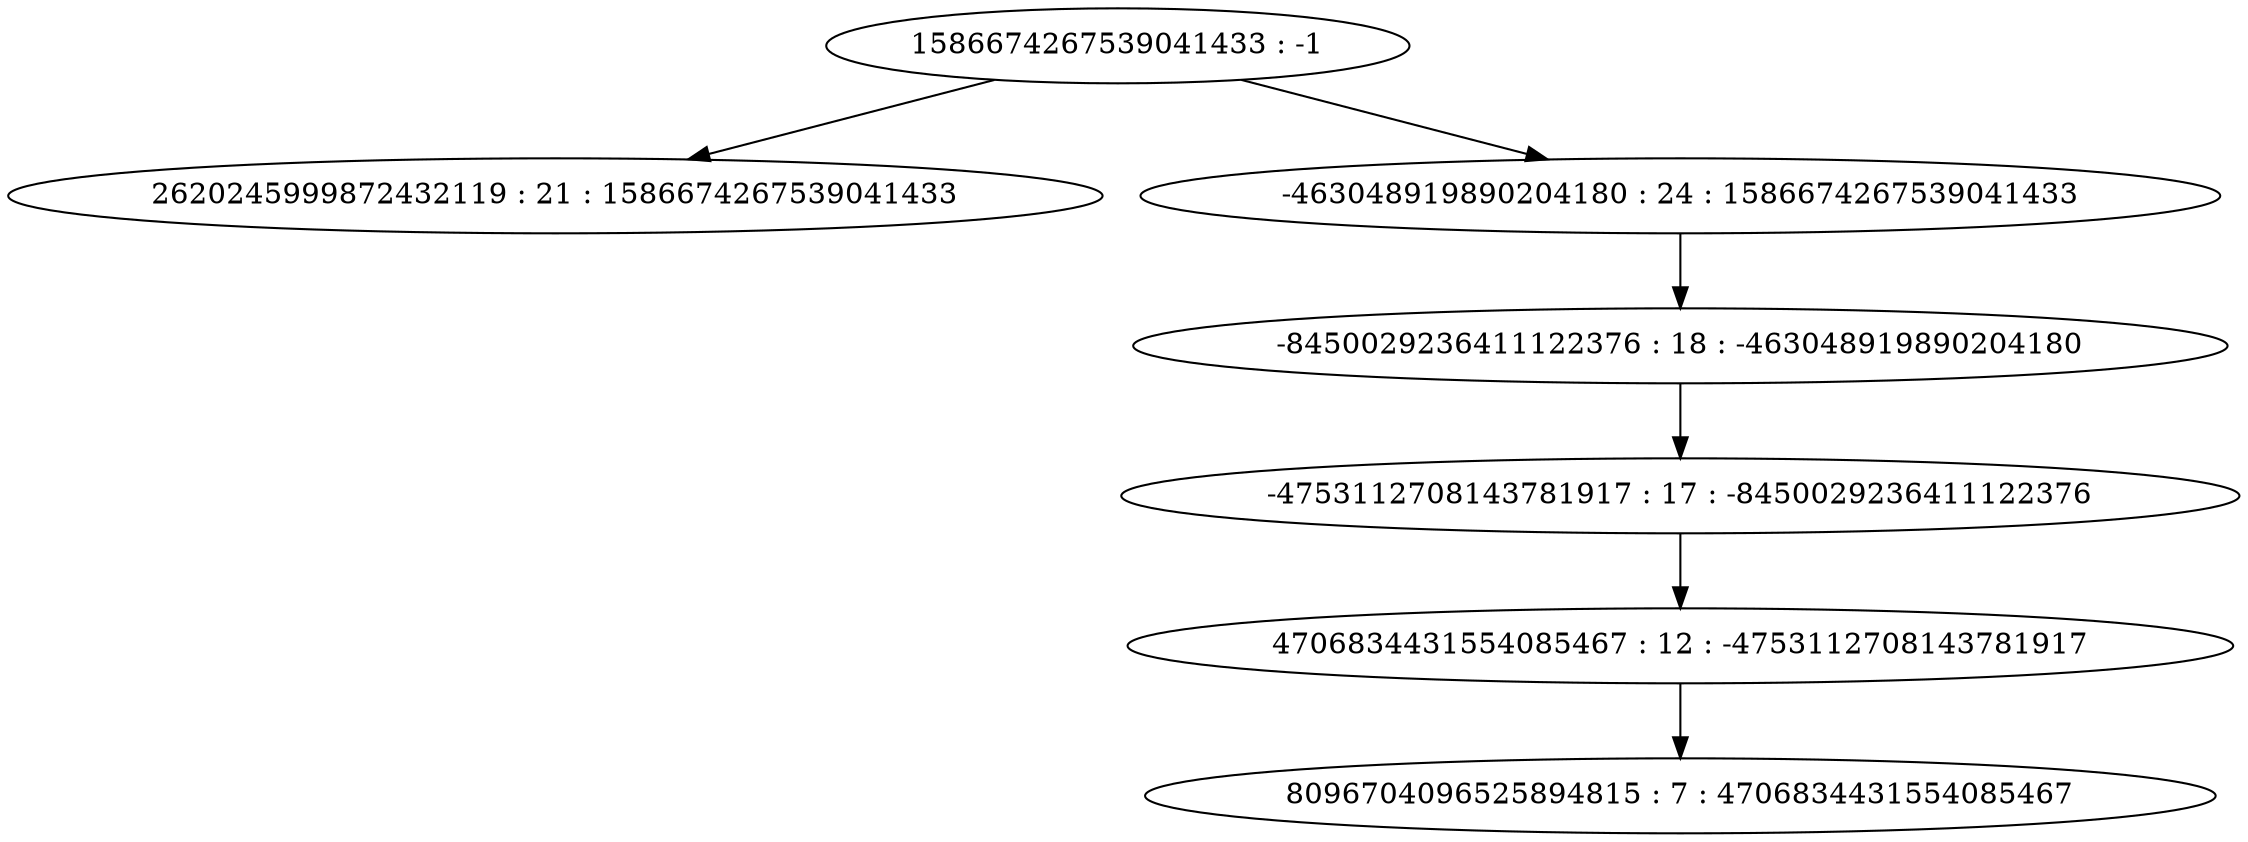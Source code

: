 digraph "plots_25_0.4_1000000.0_6000.0_5000000.0_0.5_75.0_selfish/tree_22_5.dot" {
	0 [label="1586674267539041433 : -1"]
	1 [label="2620245999872432119 : 21 : 1586674267539041433
"]
	2 [label="-463048919890204180 : 24 : 1586674267539041433
"]
	3 [label="-8450029236411122376 : 18 : -463048919890204180
"]
	4 [label="-4753112708143781917 : 17 : -8450029236411122376
"]
	5 [label="4706834431554085467 : 12 : -4753112708143781917
"]
	6 [label="8096704096525894815 : 7 : 4706834431554085467
"]
	0 -> 1
	0 -> 2
	2 -> 3
	3 -> 4
	4 -> 5
	5 -> 6
}
